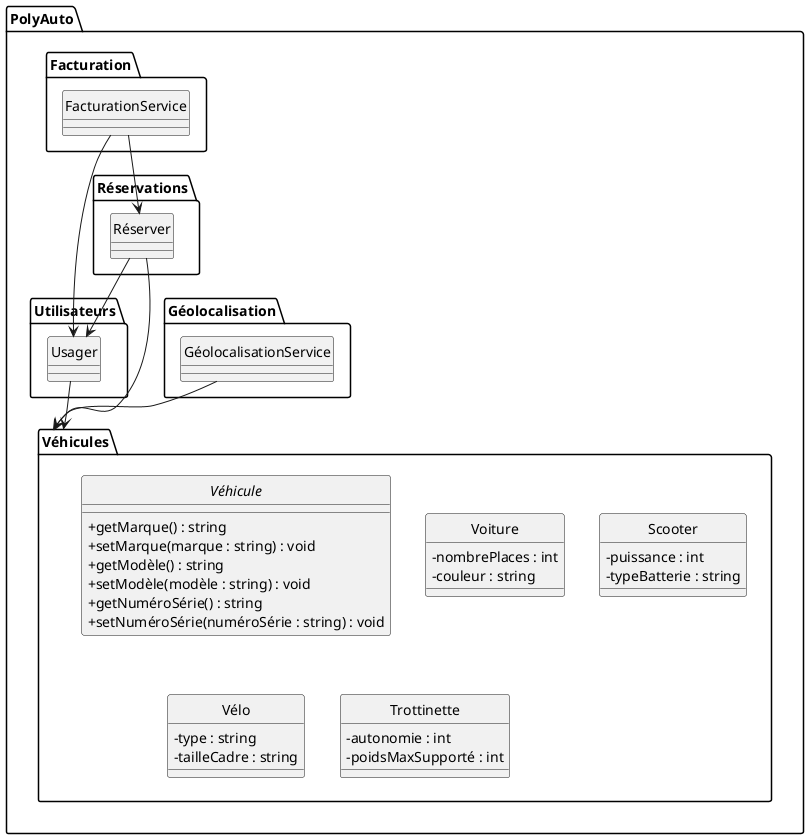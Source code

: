 @startuml
package "PolyAuto" {
    skinparam backgroundcolor transparent
    skinparam classAttributeIconSize 0
    package "Utilisateurs" {
        hide circle
        class Usager
    }
    package "Véhicules" {
        abstract class Véhicule {
            + getMarque() : string
            + setMarque(marque : string) : void
            + getModèle() : string
            + setModèle(modèle : string) : void
            + getNuméroSérie() : string
            + setNuméroSérie(numéroSérie : string) : void
        }
        hide circle
        class Voiture {
            - nombrePlaces : int
            - couleur : string
        }
        class Scooter {
            - puissance : int
            - typeBatterie : string
        }
        class Vélo {
            - type : string
            - tailleCadre : string
        }
        class Trottinette {
            - autonomie : int
            - poidsMaxSupporté : int
        }
    }
    package "Réservations" {
        hide circle
        class Réserver
    }
    package "Géolocalisation" {
        hide circle
        class GéolocalisationService
    }
    package "Facturation" {
        hide circle
        class FacturationService
    }
    
    Usager --> Véhicules
    Réserver --> Usager
    Réserver --> Véhicules
    GéolocalisationService --> Véhicules
    FacturationService --> Usager
    FacturationService --> Réserver
}
@enduml
